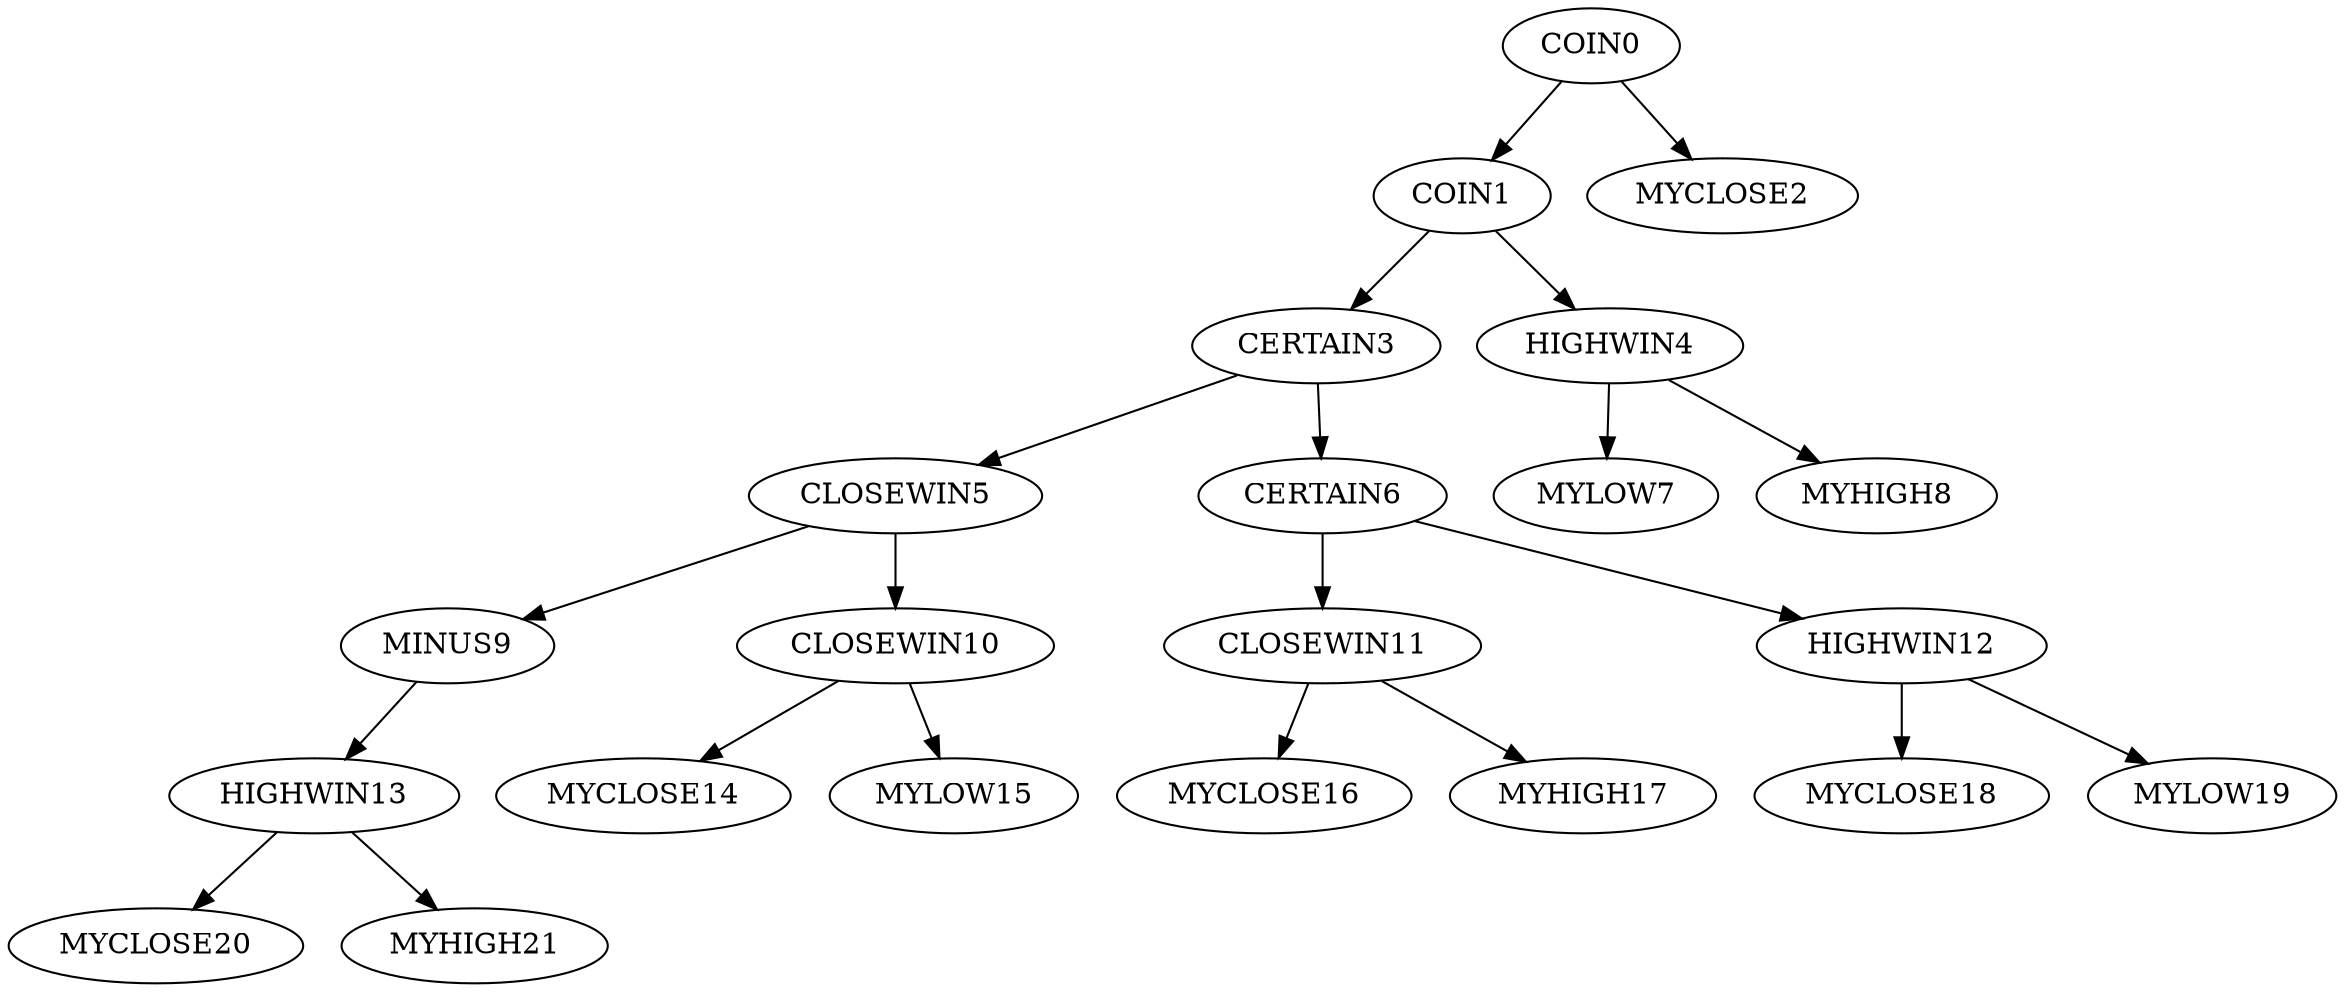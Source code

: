 digraph T {
	COIN0 -> COIN1;
	COIN0 -> MYCLOSE2;
	COIN1 -> CERTAIN3;
	COIN1 -> HIGHWIN4;
	CERTAIN3 -> CLOSEWIN5;
	CERTAIN3 -> CERTAIN6;
	HIGHWIN4 -> MYLOW7;
	HIGHWIN4 -> MYHIGH8;
	CLOSEWIN5 -> MINUS9;
	CLOSEWIN5 -> CLOSEWIN10;
	CERTAIN6 -> CLOSEWIN11;
	CERTAIN6 -> HIGHWIN12;
	MINUS9 -> HIGHWIN13;
	CLOSEWIN10 -> MYCLOSE14;
	CLOSEWIN10 -> MYLOW15;
	CLOSEWIN11 -> MYCLOSE16;
	CLOSEWIN11 -> MYHIGH17;
	HIGHWIN12 -> MYCLOSE18;
	HIGHWIN12 -> MYLOW19;
	HIGHWIN13 -> MYCLOSE20;
	HIGHWIN13 -> MYHIGH21;
}